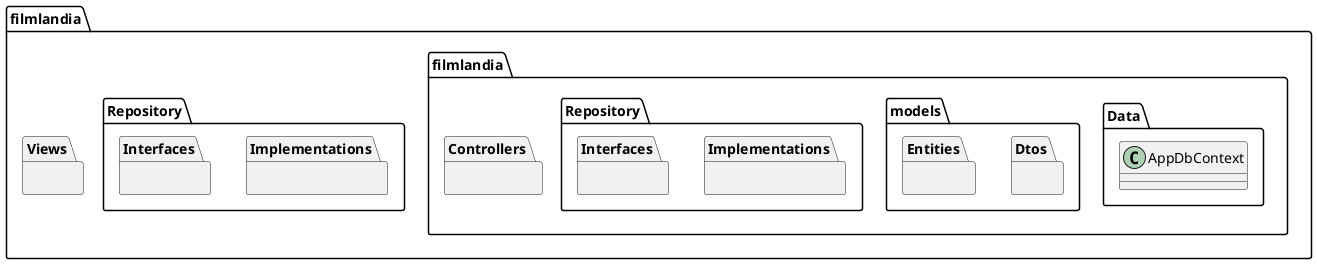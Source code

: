 ﻿@startuml

package filmlandia {
    package filmlandia {
        package Controllers {}
        package Data {
        class AppDbContext 
        }
        package models {
                package Dtos {}
                package Entities {}
            }
        package Repository {
                package Implementations {}
                package Interfaces {}
            }
        }
        package Repository {
            package Implementations {}
            package Interfaces {}
        }
        package Views {}

    
    }

    }
@enduml